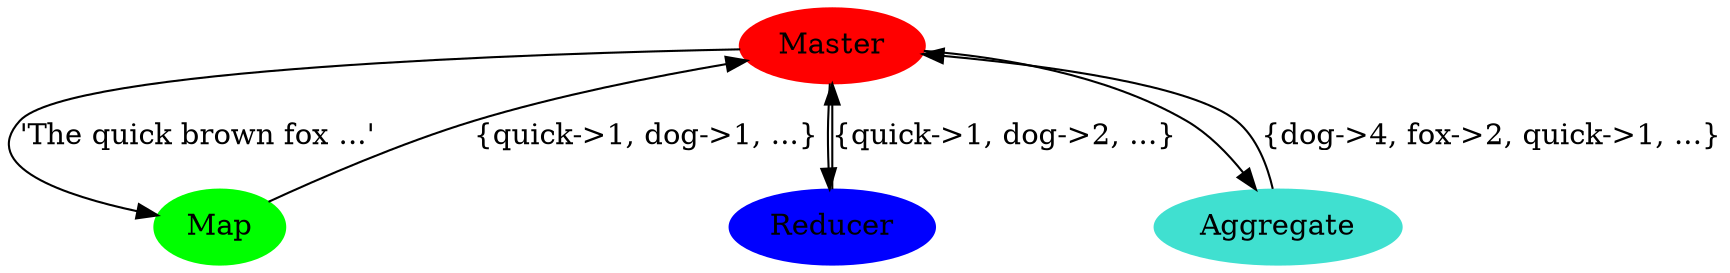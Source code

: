 digraph mapreduce {
  Master [style=filled, color="red"]
  Map [style=filled, color="green"]  
//  Map2 [style=filled, color="green"]
//  Map3 [style=filled, color="green"] 
  Reducer [style=filled, color="blue"] 
//  Reducer2 [style=filled, color="blue"] 
//  Reducer3 [style=filled, color="blue"] 
  Aggregate [style=filled, color="#40e0d0"]

  Master -> Map [label="'The quick brown fox ...'"]
  Map -> Master [label="{quick->1, dog->1, ...}"]
//  Master -> Map2 [label="Dog is man's best ..."]
//  Map2 -> Master [label="dog->1, man's->1, ..."]
//  Master -> Map3 [label="Dog and fox belong ..."]
//  Map3 -> Master [label="dog->1, fox->1, ..."]

  Master -> Reducer //[label="{quick->1, dog->1, ...}"]
  Reducer -> Master [label="{quick->1, dog->2, ...}"]
//  Master -> Reducer2 [label="dog->1, man's->1, ..."]
//  Reducer2 -> Master [label="dog->1, man's->1, ..."]
//  Master -> Reducer3 [label="dog->1, fox->1, ..."]
//  Reducer3 -> Master [label="dog->1, fox->1, ..."]

  Master -> Aggregate //[label="quick->1, dog->2, dog->1, ..."]
  Aggregate -> Master [label="{dog->4, fox->2, quick->1, ...}"]  
}